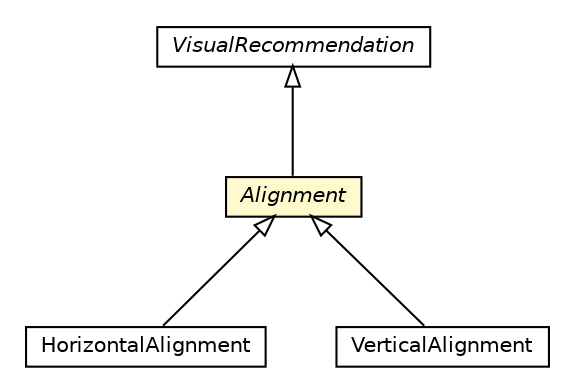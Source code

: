 #!/usr/local/bin/dot
#
# Class diagram 
# Generated by UMLGraph version R5_6-24-gf6e263 (http://www.umlgraph.org/)
#

digraph G {
	edge [fontname="Helvetica",fontsize=10,labelfontname="Helvetica",labelfontsize=10];
	node [fontname="Helvetica",fontsize=10,shape=plaintext];
	nodesep=0.25;
	ranksep=0.5;
	// org.universAAL.ontology.recommendations.HorizontalAlignment
	c2160515 [label=<<table title="org.universAAL.ontology.recommendations.HorizontalAlignment" border="0" cellborder="1" cellspacing="0" cellpadding="2" port="p" href="./HorizontalAlignment.html">
		<tr><td><table border="0" cellspacing="0" cellpadding="1">
<tr><td align="center" balign="center"> HorizontalAlignment </td></tr>
		</table></td></tr>
		</table>>, URL="./HorizontalAlignment.html", fontname="Helvetica", fontcolor="black", fontsize=10.0];
	// org.universAAL.ontology.recommendations.Alignment
	c2160524 [label=<<table title="org.universAAL.ontology.recommendations.Alignment" border="0" cellborder="1" cellspacing="0" cellpadding="2" port="p" bgcolor="lemonChiffon" href="./Alignment.html">
		<tr><td><table border="0" cellspacing="0" cellpadding="1">
<tr><td align="center" balign="center"><font face="Helvetica-Oblique"> Alignment </font></td></tr>
		</table></td></tr>
		</table>>, URL="./Alignment.html", fontname="Helvetica", fontcolor="black", fontsize=10.0];
	// org.universAAL.ontology.recommendations.VerticalAlignment
	c2160525 [label=<<table title="org.universAAL.ontology.recommendations.VerticalAlignment" border="0" cellborder="1" cellspacing="0" cellpadding="2" port="p" href="./VerticalAlignment.html">
		<tr><td><table border="0" cellspacing="0" cellpadding="1">
<tr><td align="center" balign="center"> VerticalAlignment </td></tr>
		</table></td></tr>
		</table>>, URL="./VerticalAlignment.html", fontname="Helvetica", fontcolor="black", fontsize=10.0];
	// org.universAAL.ontology.recommendations.VisualRecommendation
	c2160526 [label=<<table title="org.universAAL.ontology.recommendations.VisualRecommendation" border="0" cellborder="1" cellspacing="0" cellpadding="2" port="p" href="./VisualRecommendation.html">
		<tr><td><table border="0" cellspacing="0" cellpadding="1">
<tr><td align="center" balign="center"><font face="Helvetica-Oblique"> VisualRecommendation </font></td></tr>
		</table></td></tr>
		</table>>, URL="./VisualRecommendation.html", fontname="Helvetica", fontcolor="black", fontsize=10.0];
	//org.universAAL.ontology.recommendations.HorizontalAlignment extends org.universAAL.ontology.recommendations.Alignment
	c2160524:p -> c2160515:p [dir=back,arrowtail=empty];
	//org.universAAL.ontology.recommendations.Alignment extends org.universAAL.ontology.recommendations.VisualRecommendation
	c2160526:p -> c2160524:p [dir=back,arrowtail=empty];
	//org.universAAL.ontology.recommendations.VerticalAlignment extends org.universAAL.ontology.recommendations.Alignment
	c2160524:p -> c2160525:p [dir=back,arrowtail=empty];
}

